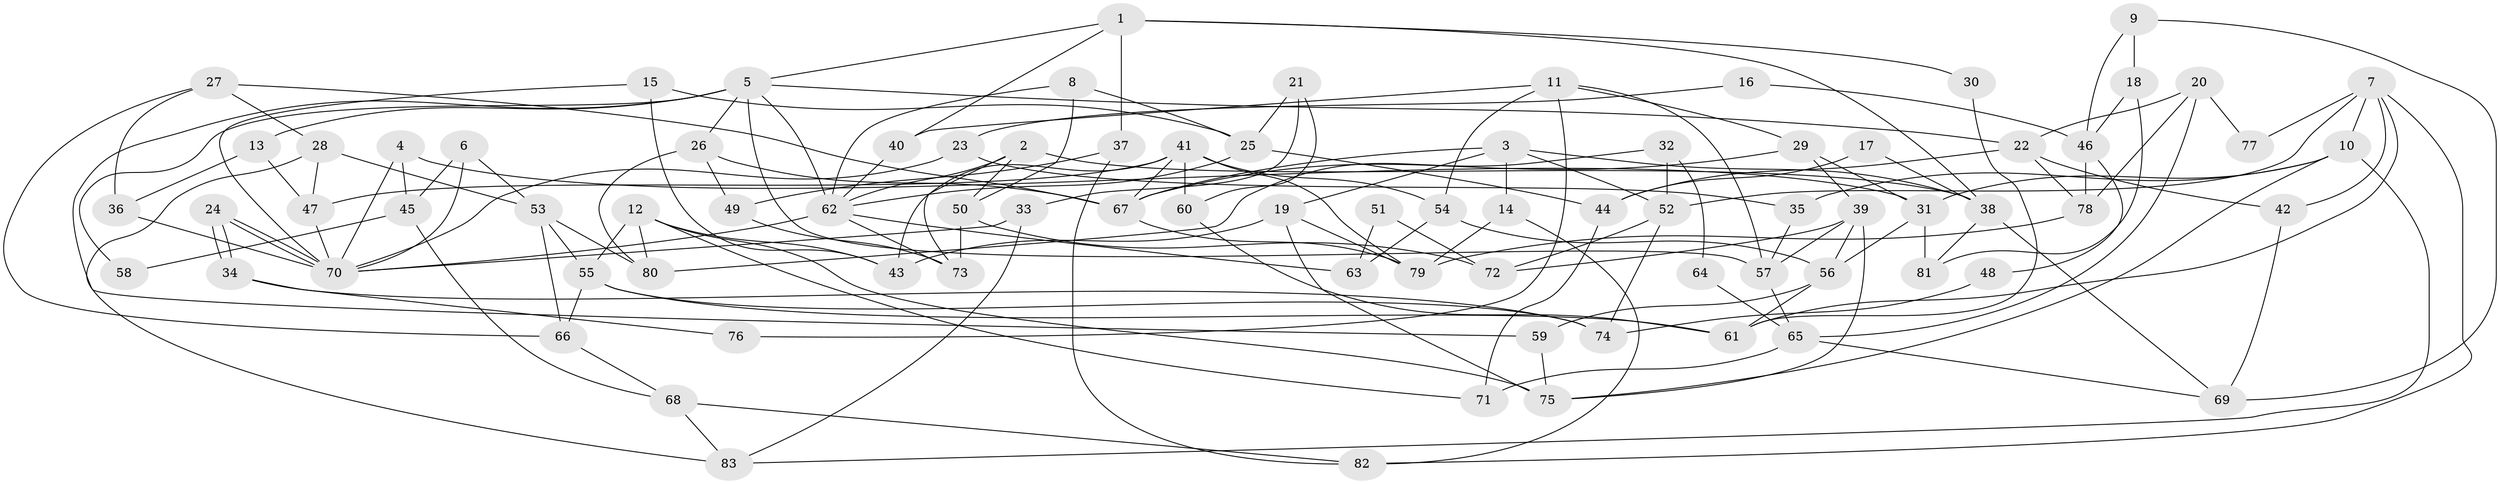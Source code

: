 // coarse degree distribution, {11: 0.030303030303030304, 8: 0.09090909090909091, 12: 0.030303030303030304, 10: 0.06060606060606061, 3: 0.2727272727272727, 14: 0.030303030303030304, 6: 0.15151515151515152, 4: 0.030303030303030304, 2: 0.12121212121212122, 5: 0.12121212121212122, 7: 0.030303030303030304, 9: 0.030303030303030304}
// Generated by graph-tools (version 1.1) at 2025/19/03/04/25 18:19:00]
// undirected, 83 vertices, 166 edges
graph export_dot {
graph [start="1"]
  node [color=gray90,style=filled];
  1;
  2;
  3;
  4;
  5;
  6;
  7;
  8;
  9;
  10;
  11;
  12;
  13;
  14;
  15;
  16;
  17;
  18;
  19;
  20;
  21;
  22;
  23;
  24;
  25;
  26;
  27;
  28;
  29;
  30;
  31;
  32;
  33;
  34;
  35;
  36;
  37;
  38;
  39;
  40;
  41;
  42;
  43;
  44;
  45;
  46;
  47;
  48;
  49;
  50;
  51;
  52;
  53;
  54;
  55;
  56;
  57;
  58;
  59;
  60;
  61;
  62;
  63;
  64;
  65;
  66;
  67;
  68;
  69;
  70;
  71;
  72;
  73;
  74;
  75;
  76;
  77;
  78;
  79;
  80;
  81;
  82;
  83;
  1 -- 5;
  1 -- 40;
  1 -- 30;
  1 -- 37;
  1 -- 38;
  2 -- 38;
  2 -- 73;
  2 -- 50;
  2 -- 62;
  3 -- 52;
  3 -- 19;
  3 -- 14;
  3 -- 38;
  3 -- 67;
  4 -- 70;
  4 -- 31;
  4 -- 45;
  5 -- 13;
  5 -- 62;
  5 -- 22;
  5 -- 26;
  5 -- 57;
  5 -- 58;
  5 -- 59;
  6 -- 53;
  6 -- 70;
  6 -- 45;
  7 -- 61;
  7 -- 82;
  7 -- 10;
  7 -- 42;
  7 -- 52;
  7 -- 77;
  8 -- 25;
  8 -- 62;
  8 -- 50;
  9 -- 69;
  9 -- 46;
  9 -- 18;
  10 -- 75;
  10 -- 31;
  10 -- 35;
  10 -- 83;
  11 -- 57;
  11 -- 29;
  11 -- 40;
  11 -- 54;
  11 -- 76;
  12 -- 80;
  12 -- 75;
  12 -- 43;
  12 -- 55;
  12 -- 71;
  13 -- 36;
  13 -- 47;
  14 -- 79;
  14 -- 82;
  15 -- 70;
  15 -- 43;
  15 -- 25;
  16 -- 46;
  16 -- 23;
  17 -- 38;
  17 -- 44;
  18 -- 81;
  18 -- 46;
  19 -- 79;
  19 -- 75;
  19 -- 43;
  20 -- 78;
  20 -- 22;
  20 -- 65;
  20 -- 77;
  21 -- 25;
  21 -- 33;
  21 -- 60;
  22 -- 44;
  22 -- 42;
  22 -- 78;
  23 -- 70;
  23 -- 35;
  24 -- 34;
  24 -- 34;
  24 -- 70;
  24 -- 70;
  25 -- 62;
  25 -- 44;
  26 -- 67;
  26 -- 49;
  26 -- 80;
  27 -- 66;
  27 -- 67;
  27 -- 28;
  27 -- 36;
  28 -- 53;
  28 -- 47;
  28 -- 83;
  29 -- 39;
  29 -- 67;
  29 -- 31;
  30 -- 61;
  31 -- 56;
  31 -- 81;
  32 -- 80;
  32 -- 52;
  32 -- 64;
  33 -- 83;
  33 -- 70;
  34 -- 74;
  34 -- 76;
  35 -- 57;
  36 -- 70;
  37 -- 82;
  37 -- 49;
  38 -- 69;
  38 -- 81;
  39 -- 56;
  39 -- 57;
  39 -- 72;
  39 -- 75;
  40 -- 62;
  41 -- 47;
  41 -- 43;
  41 -- 54;
  41 -- 60;
  41 -- 67;
  41 -- 79;
  42 -- 69;
  44 -- 71;
  45 -- 58;
  45 -- 68;
  46 -- 78;
  46 -- 48;
  47 -- 70;
  48 -- 74;
  49 -- 73;
  50 -- 72;
  50 -- 73;
  51 -- 72;
  51 -- 63;
  52 -- 72;
  52 -- 74;
  53 -- 66;
  53 -- 55;
  53 -- 80;
  54 -- 56;
  54 -- 63;
  55 -- 61;
  55 -- 66;
  55 -- 74;
  56 -- 59;
  56 -- 61;
  57 -- 65;
  59 -- 75;
  60 -- 61;
  62 -- 73;
  62 -- 63;
  62 -- 70;
  64 -- 65;
  65 -- 69;
  65 -- 71;
  66 -- 68;
  67 -- 79;
  68 -- 83;
  68 -- 82;
  78 -- 79;
}
